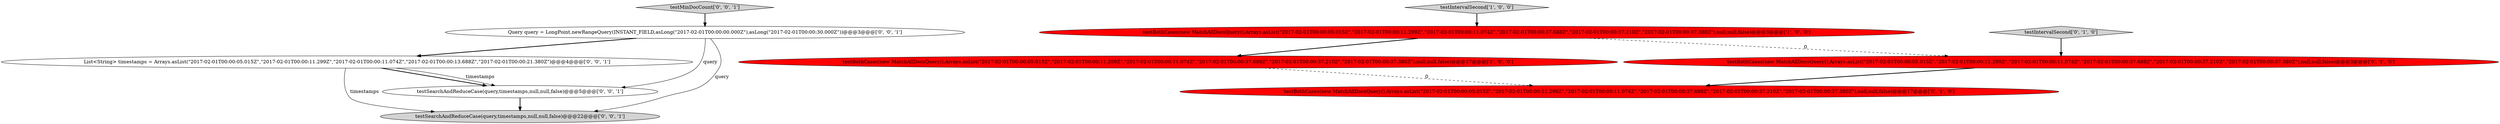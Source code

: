 digraph {
7 [style = filled, label = "List<String> timestamps = Arrays.asList(\"2017-02-01T00:00:05.015Z\",\"2017-02-01T00:00:11.299Z\",\"2017-02-01T00:00:11.074Z\",\"2017-02-01T00:00:13.688Z\",\"2017-02-01T00:00:21.380Z\")@@@4@@@['0', '0', '1']", fillcolor = white, shape = ellipse image = "AAA0AAABBB3BBB"];
1 [style = filled, label = "testIntervalSecond['1', '0', '0']", fillcolor = lightgray, shape = diamond image = "AAA0AAABBB1BBB"];
9 [style = filled, label = "testSearchAndReduceCase(query,timestamps,null,null,false)@@@5@@@['0', '0', '1']", fillcolor = white, shape = ellipse image = "AAA0AAABBB3BBB"];
5 [style = filled, label = "testBothCases(new MatchAllDocsQuery(),Arrays.asList(\"2017-02-01T00:00:05.015Z\",\"2017-02-01T00:00:11.299Z\",\"2017-02-01T00:00:11.074Z\",\"2017-02-01T00:00:37.688Z\",\"2017-02-01T00:00:37.210Z\",\"2017-02-01T00:00:37.380Z\"),null,null,false)@@@17@@@['0', '1', '0']", fillcolor = red, shape = ellipse image = "AAA1AAABBB2BBB"];
2 [style = filled, label = "testBothCases(new MatchAllDocsQuery(),Arrays.asList(\"2017-02-01T00:00:05.015Z\",\"2017-02-01T00:00:11.299Z\",\"2017-02-01T00:00:11.074Z\",\"2017-02-01T00:00:37.688Z\",\"2017-02-01T00:00:37.210Z\",\"2017-02-01T00:00:37.380Z\"),null,null,false)@@@3@@@['1', '0', '0']", fillcolor = red, shape = ellipse image = "AAA1AAABBB1BBB"];
3 [style = filled, label = "testIntervalSecond['0', '1', '0']", fillcolor = lightgray, shape = diamond image = "AAA0AAABBB2BBB"];
4 [style = filled, label = "testBothCases(new MatchAllDocsQuery(),Arrays.asList(\"2017-02-01T00:00:05.015Z\",\"2017-02-01T00:00:11.299Z\",\"2017-02-01T00:00:11.074Z\",\"2017-02-01T00:00:37.688Z\",\"2017-02-01T00:00:37.210Z\",\"2017-02-01T00:00:37.380Z\"),null,null,false)@@@3@@@['0', '1', '0']", fillcolor = red, shape = ellipse image = "AAA1AAABBB2BBB"];
6 [style = filled, label = "Query query = LongPoint.newRangeQuery(INSTANT_FIELD,asLong(\"2017-02-01T00:00:00.000Z\"),asLong(\"2017-02-01T00:00:30.000Z\"))@@@3@@@['0', '0', '1']", fillcolor = white, shape = ellipse image = "AAA0AAABBB3BBB"];
0 [style = filled, label = "testBothCases(new MatchAllDocsQuery(),Arrays.asList(\"2017-02-01T00:00:05.015Z\",\"2017-02-01T00:00:11.299Z\",\"2017-02-01T00:00:11.074Z\",\"2017-02-01T00:00:37.688Z\",\"2017-02-01T00:00:37.210Z\",\"2017-02-01T00:00:37.380Z\"),null,null,false)@@@17@@@['1', '0', '0']", fillcolor = red, shape = ellipse image = "AAA1AAABBB1BBB"];
10 [style = filled, label = "testMinDocCount['0', '0', '1']", fillcolor = lightgray, shape = diamond image = "AAA0AAABBB3BBB"];
8 [style = filled, label = "testSearchAndReduceCase(query,timestamps,null,null,false)@@@22@@@['0', '0', '1']", fillcolor = lightgray, shape = ellipse image = "AAA0AAABBB3BBB"];
7->9 [style = bold, label=""];
7->8 [style = solid, label="timestamps"];
1->2 [style = bold, label=""];
2->0 [style = bold, label=""];
6->9 [style = solid, label="query"];
6->7 [style = bold, label=""];
0->5 [style = dashed, label="0"];
9->8 [style = bold, label=""];
6->8 [style = solid, label="query"];
4->5 [style = bold, label=""];
3->4 [style = bold, label=""];
10->6 [style = bold, label=""];
7->9 [style = solid, label="timestamps"];
2->4 [style = dashed, label="0"];
}
